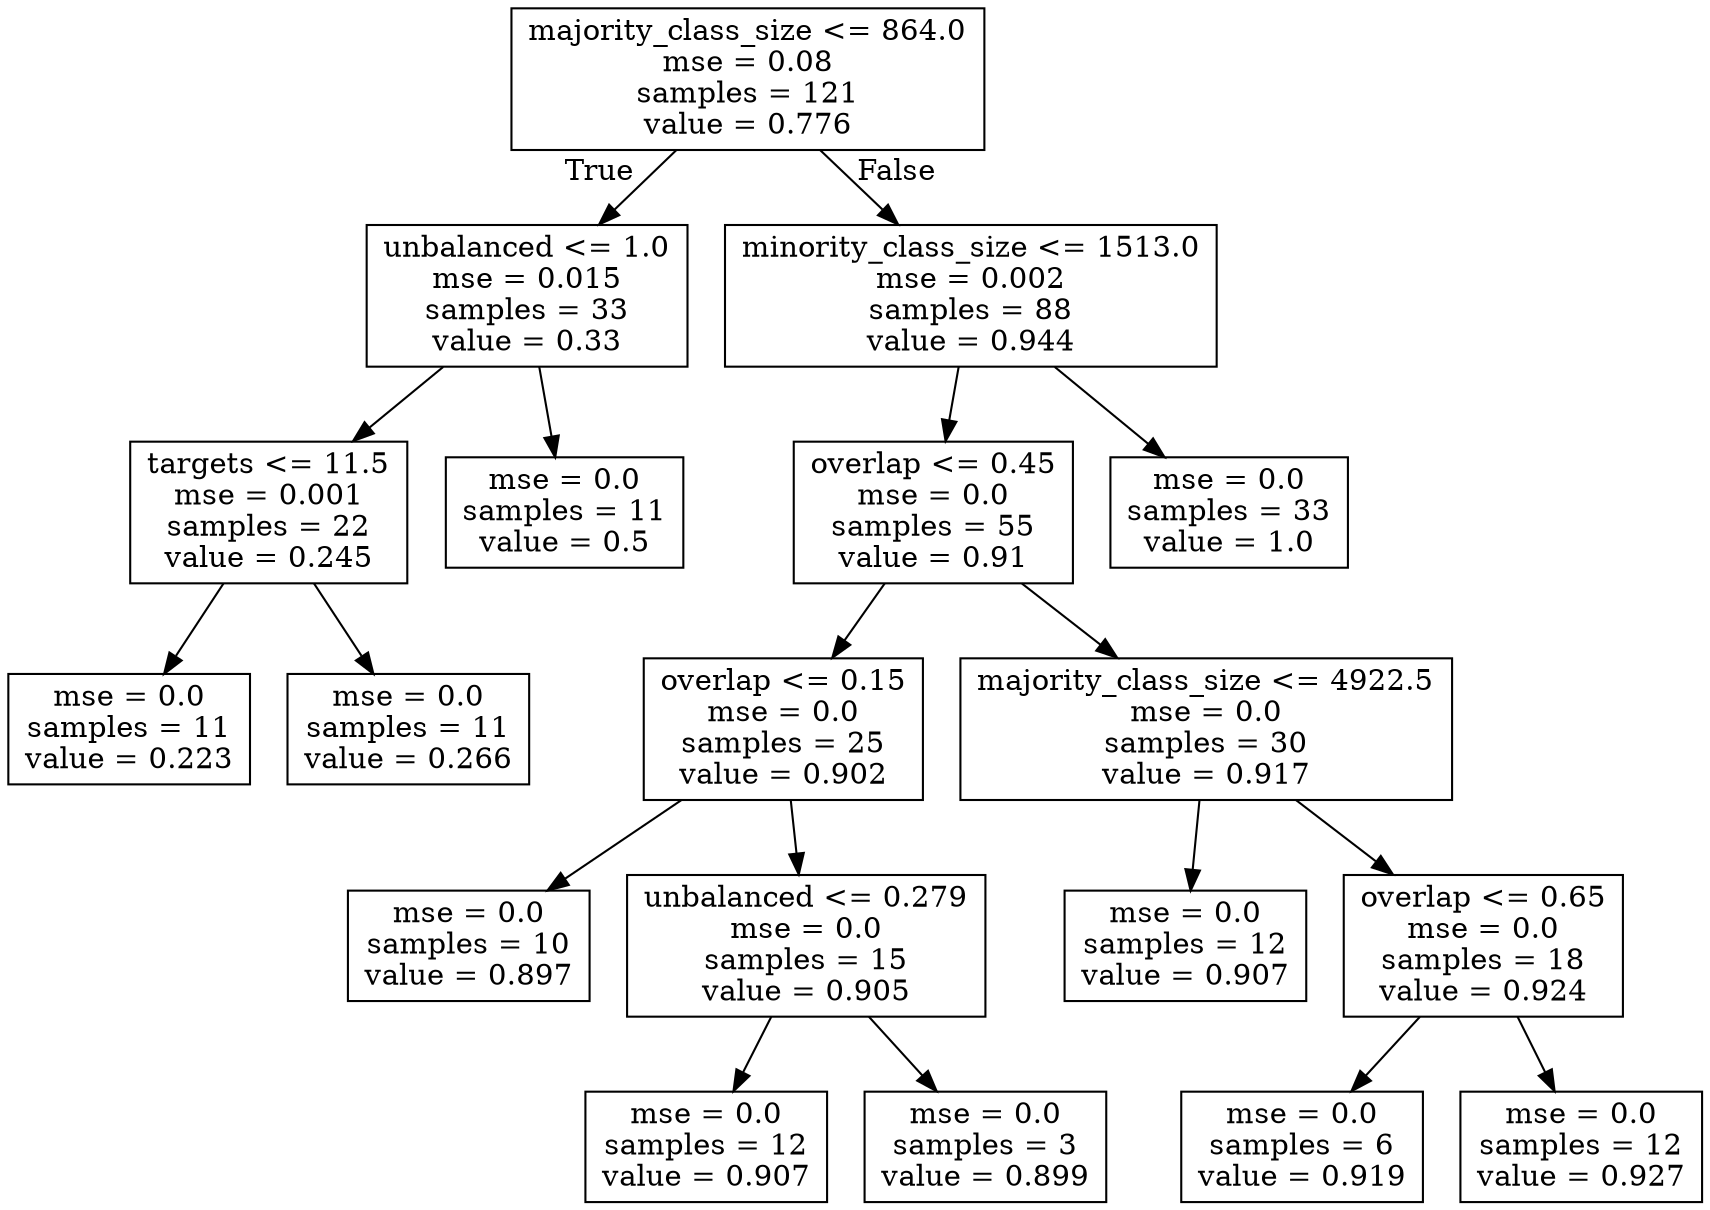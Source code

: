 digraph Tree {
node [shape=box] ;
0 [label="majority_class_size <= 864.0\nmse = 0.08\nsamples = 121\nvalue = 0.776"] ;
1 [label="unbalanced <= 1.0\nmse = 0.015\nsamples = 33\nvalue = 0.33"] ;
0 -> 1 [labeldistance=2.5, labelangle=45, headlabel="True"] ;
2 [label="targets <= 11.5\nmse = 0.001\nsamples = 22\nvalue = 0.245"] ;
1 -> 2 ;
3 [label="mse = 0.0\nsamples = 11\nvalue = 0.223"] ;
2 -> 3 ;
4 [label="mse = 0.0\nsamples = 11\nvalue = 0.266"] ;
2 -> 4 ;
5 [label="mse = 0.0\nsamples = 11\nvalue = 0.5"] ;
1 -> 5 ;
6 [label="minority_class_size <= 1513.0\nmse = 0.002\nsamples = 88\nvalue = 0.944"] ;
0 -> 6 [labeldistance=2.5, labelangle=-45, headlabel="False"] ;
7 [label="overlap <= 0.45\nmse = 0.0\nsamples = 55\nvalue = 0.91"] ;
6 -> 7 ;
8 [label="overlap <= 0.15\nmse = 0.0\nsamples = 25\nvalue = 0.902"] ;
7 -> 8 ;
9 [label="mse = 0.0\nsamples = 10\nvalue = 0.897"] ;
8 -> 9 ;
10 [label="unbalanced <= 0.279\nmse = 0.0\nsamples = 15\nvalue = 0.905"] ;
8 -> 10 ;
11 [label="mse = 0.0\nsamples = 12\nvalue = 0.907"] ;
10 -> 11 ;
12 [label="mse = 0.0\nsamples = 3\nvalue = 0.899"] ;
10 -> 12 ;
13 [label="majority_class_size <= 4922.5\nmse = 0.0\nsamples = 30\nvalue = 0.917"] ;
7 -> 13 ;
14 [label="mse = 0.0\nsamples = 12\nvalue = 0.907"] ;
13 -> 14 ;
15 [label="overlap <= 0.65\nmse = 0.0\nsamples = 18\nvalue = 0.924"] ;
13 -> 15 ;
16 [label="mse = 0.0\nsamples = 6\nvalue = 0.919"] ;
15 -> 16 ;
17 [label="mse = 0.0\nsamples = 12\nvalue = 0.927"] ;
15 -> 17 ;
18 [label="mse = 0.0\nsamples = 33\nvalue = 1.0"] ;
6 -> 18 ;
}